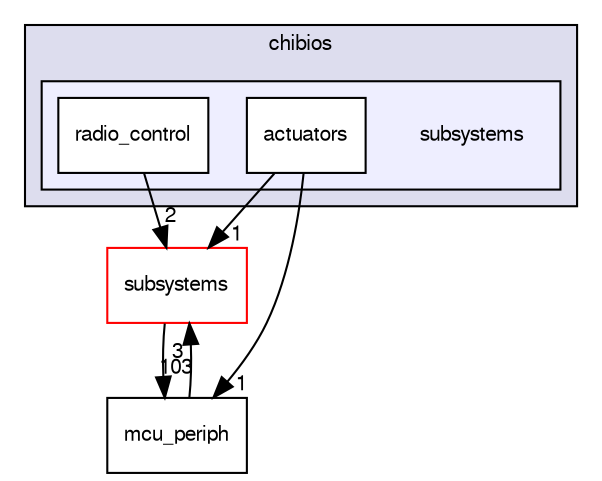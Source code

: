 digraph "sw/airborne/arch/chibios/subsystems" {
  compound=true
  node [ fontsize="10", fontname="FreeSans"];
  edge [ labelfontsize="10", labelfontname="FreeSans"];
  subgraph clusterdir_975986b9e0eb299e77243bf822f828ce {
    graph [ bgcolor="#ddddee", pencolor="black", label="chibios" fontname="FreeSans", fontsize="10", URL="dir_975986b9e0eb299e77243bf822f828ce.html"]
  subgraph clusterdir_73cccedf574db0d59f5da099cf4c385e {
    graph [ bgcolor="#eeeeff", pencolor="black", label="" URL="dir_73cccedf574db0d59f5da099cf4c385e.html"];
    dir_73cccedf574db0d59f5da099cf4c385e [shape=plaintext label="subsystems"];
    dir_b9b57ee2d74177716cf3abf493c506b9 [shape=box label="actuators" color="black" fillcolor="white" style="filled" URL="dir_b9b57ee2d74177716cf3abf493c506b9.html"];
    dir_213d8d36c6c2ae92253b95b6e32cf999 [shape=box label="radio_control" color="black" fillcolor="white" style="filled" URL="dir_213d8d36c6c2ae92253b95b6e32cf999.html"];
  }
  }
  dir_12d6ec7aac5a4a9b8cee17e35022d7c7 [shape=box label="subsystems" fillcolor="white" style="filled" color="red" URL="dir_12d6ec7aac5a4a9b8cee17e35022d7c7.html"];
  dir_1ca43f6a116d741d80fb1d0555a2b198 [shape=box label="mcu_periph" URL="dir_1ca43f6a116d741d80fb1d0555a2b198.html"];
  dir_12d6ec7aac5a4a9b8cee17e35022d7c7->dir_1ca43f6a116d741d80fb1d0555a2b198 [headlabel="103", labeldistance=1.5 headhref="dir_000051_000120.html"];
  dir_b9b57ee2d74177716cf3abf493c506b9->dir_12d6ec7aac5a4a9b8cee17e35022d7c7 [headlabel="1", labeldistance=1.5 headhref="dir_000023_000051.html"];
  dir_b9b57ee2d74177716cf3abf493c506b9->dir_1ca43f6a116d741d80fb1d0555a2b198 [headlabel="1", labeldistance=1.5 headhref="dir_000023_000120.html"];
  dir_1ca43f6a116d741d80fb1d0555a2b198->dir_12d6ec7aac5a4a9b8cee17e35022d7c7 [headlabel="3", labeldistance=1.5 headhref="dir_000120_000051.html"];
  dir_213d8d36c6c2ae92253b95b6e32cf999->dir_12d6ec7aac5a4a9b8cee17e35022d7c7 [headlabel="2", labeldistance=1.5 headhref="dir_000030_000051.html"];
}
